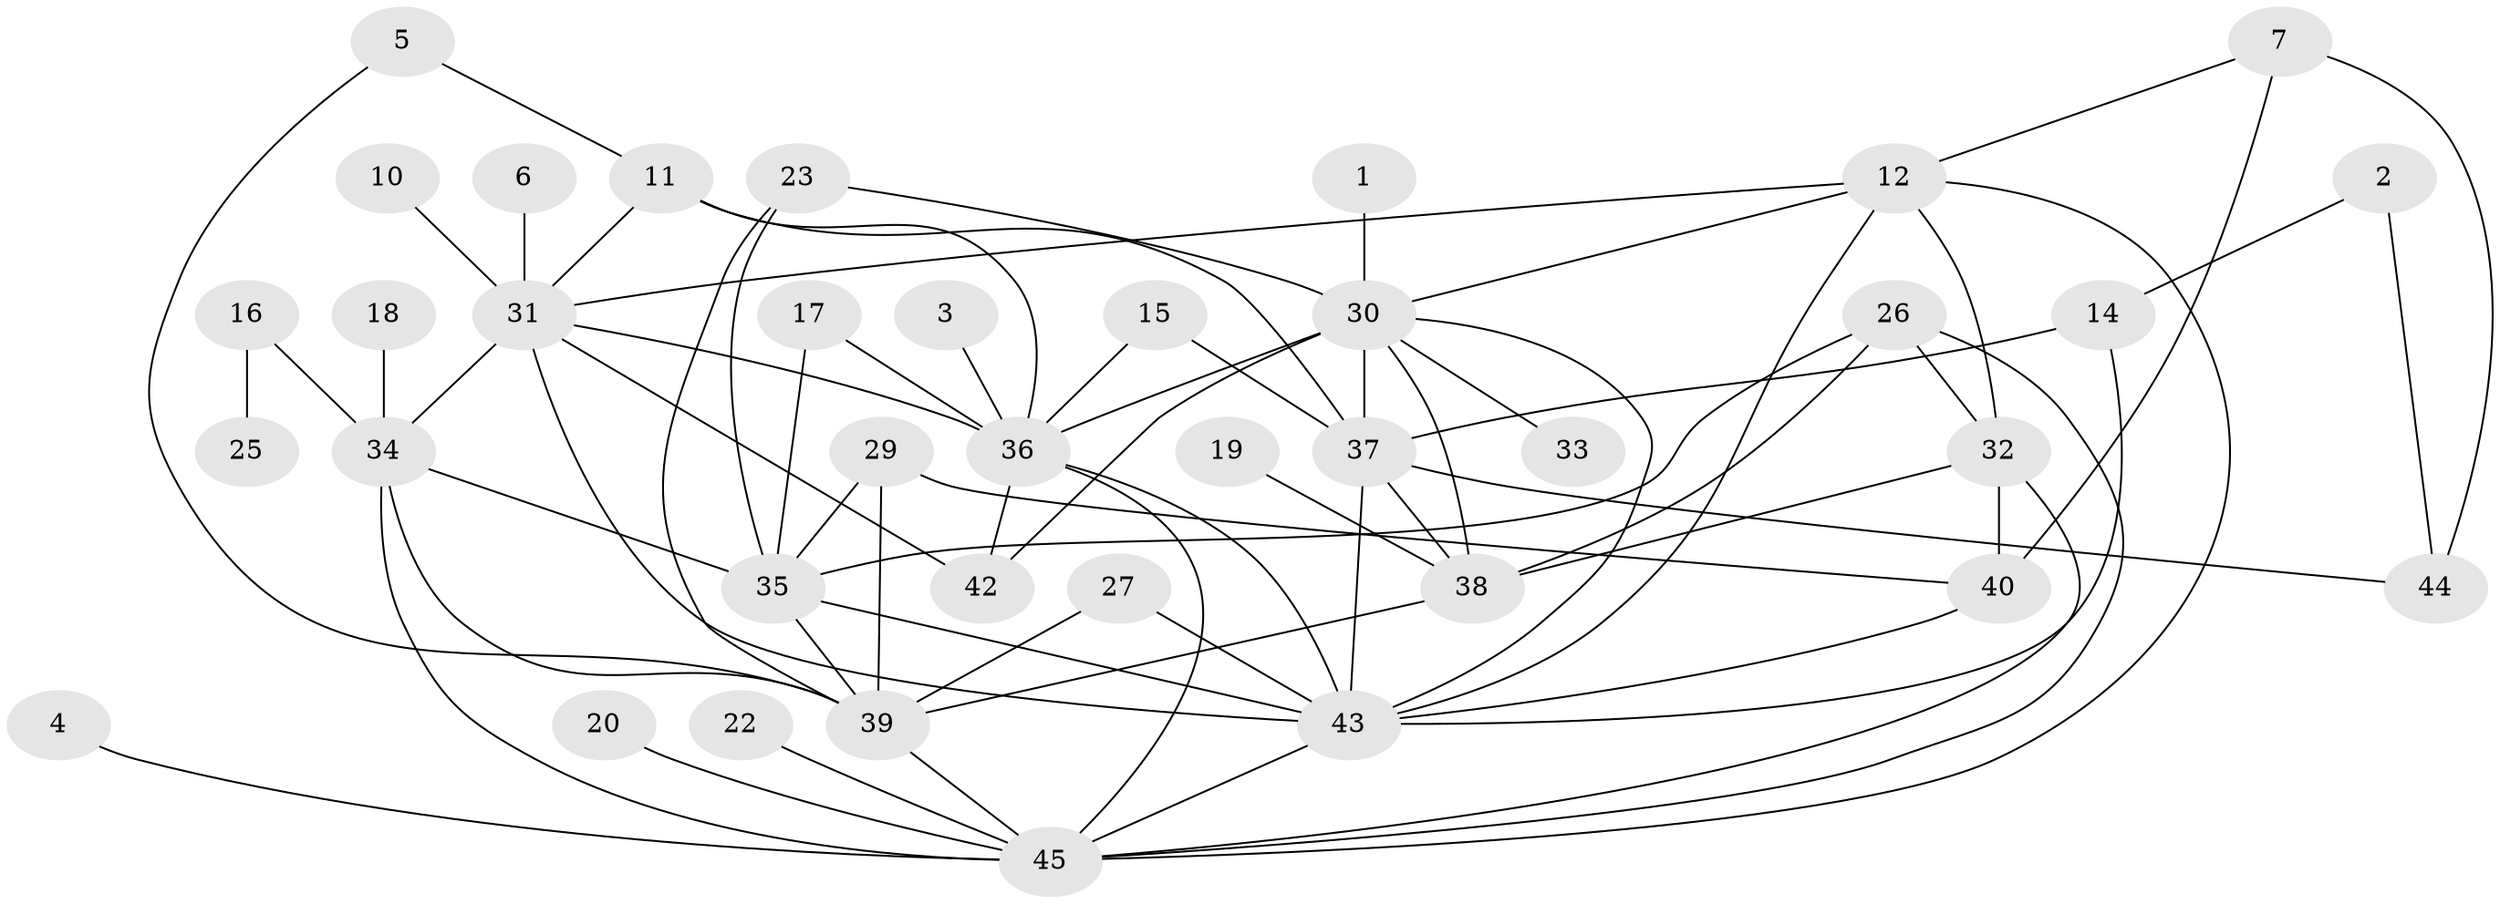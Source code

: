 // original degree distribution, {1: 0.20224719101123595, 4: 0.15730337078651685, 2: 0.24719101123595505, 3: 0.1797752808988764, 7: 0.033707865168539325, 0: 0.06741573033707865, 6: 0.02247191011235955, 8: 0.011235955056179775, 5: 0.07865168539325842}
// Generated by graph-tools (version 1.1) at 2025/49/03/09/25 03:49:12]
// undirected, 38 vertices, 72 edges
graph export_dot {
graph [start="1"]
  node [color=gray90,style=filled];
  1;
  2;
  3;
  4;
  5;
  6;
  7;
  10;
  11;
  12;
  14;
  15;
  16;
  17;
  18;
  19;
  20;
  22;
  23;
  25;
  26;
  27;
  29;
  30;
  31;
  32;
  33;
  34;
  35;
  36;
  37;
  38;
  39;
  40;
  42;
  43;
  44;
  45;
  1 -- 30 [weight=1.0];
  2 -- 14 [weight=1.0];
  2 -- 44 [weight=1.0];
  3 -- 36 [weight=1.0];
  4 -- 45 [weight=1.0];
  5 -- 11 [weight=1.0];
  5 -- 39 [weight=1.0];
  6 -- 31 [weight=1.0];
  7 -- 12 [weight=1.0];
  7 -- 40 [weight=1.0];
  7 -- 44 [weight=1.0];
  10 -- 31 [weight=1.0];
  11 -- 31 [weight=1.0];
  11 -- 36 [weight=2.0];
  11 -- 37 [weight=1.0];
  12 -- 30 [weight=1.0];
  12 -- 31 [weight=1.0];
  12 -- 32 [weight=1.0];
  12 -- 43 [weight=1.0];
  12 -- 45 [weight=1.0];
  14 -- 37 [weight=1.0];
  14 -- 43 [weight=1.0];
  15 -- 36 [weight=1.0];
  15 -- 37 [weight=1.0];
  16 -- 25 [weight=1.0];
  16 -- 34 [weight=1.0];
  17 -- 35 [weight=1.0];
  17 -- 36 [weight=1.0];
  18 -- 34 [weight=1.0];
  19 -- 38 [weight=1.0];
  20 -- 45 [weight=1.0];
  22 -- 45 [weight=1.0];
  23 -- 30 [weight=1.0];
  23 -- 35 [weight=2.0];
  23 -- 39 [weight=1.0];
  26 -- 32 [weight=1.0];
  26 -- 35 [weight=1.0];
  26 -- 38 [weight=1.0];
  26 -- 45 [weight=1.0];
  27 -- 39 [weight=1.0];
  27 -- 43 [weight=1.0];
  29 -- 35 [weight=1.0];
  29 -- 39 [weight=1.0];
  29 -- 40 [weight=1.0];
  30 -- 33 [weight=1.0];
  30 -- 36 [weight=1.0];
  30 -- 37 [weight=1.0];
  30 -- 38 [weight=1.0];
  30 -- 42 [weight=2.0];
  30 -- 43 [weight=1.0];
  31 -- 34 [weight=1.0];
  31 -- 36 [weight=1.0];
  31 -- 42 [weight=1.0];
  31 -- 43 [weight=1.0];
  32 -- 38 [weight=1.0];
  32 -- 40 [weight=1.0];
  32 -- 45 [weight=1.0];
  34 -- 35 [weight=1.0];
  34 -- 39 [weight=1.0];
  34 -- 45 [weight=1.0];
  35 -- 39 [weight=2.0];
  35 -- 43 [weight=1.0];
  36 -- 42 [weight=1.0];
  36 -- 43 [weight=1.0];
  36 -- 45 [weight=1.0];
  37 -- 38 [weight=1.0];
  37 -- 43 [weight=1.0];
  37 -- 44 [weight=1.0];
  38 -- 39 [weight=1.0];
  39 -- 45 [weight=1.0];
  40 -- 43 [weight=1.0];
  43 -- 45 [weight=1.0];
}
